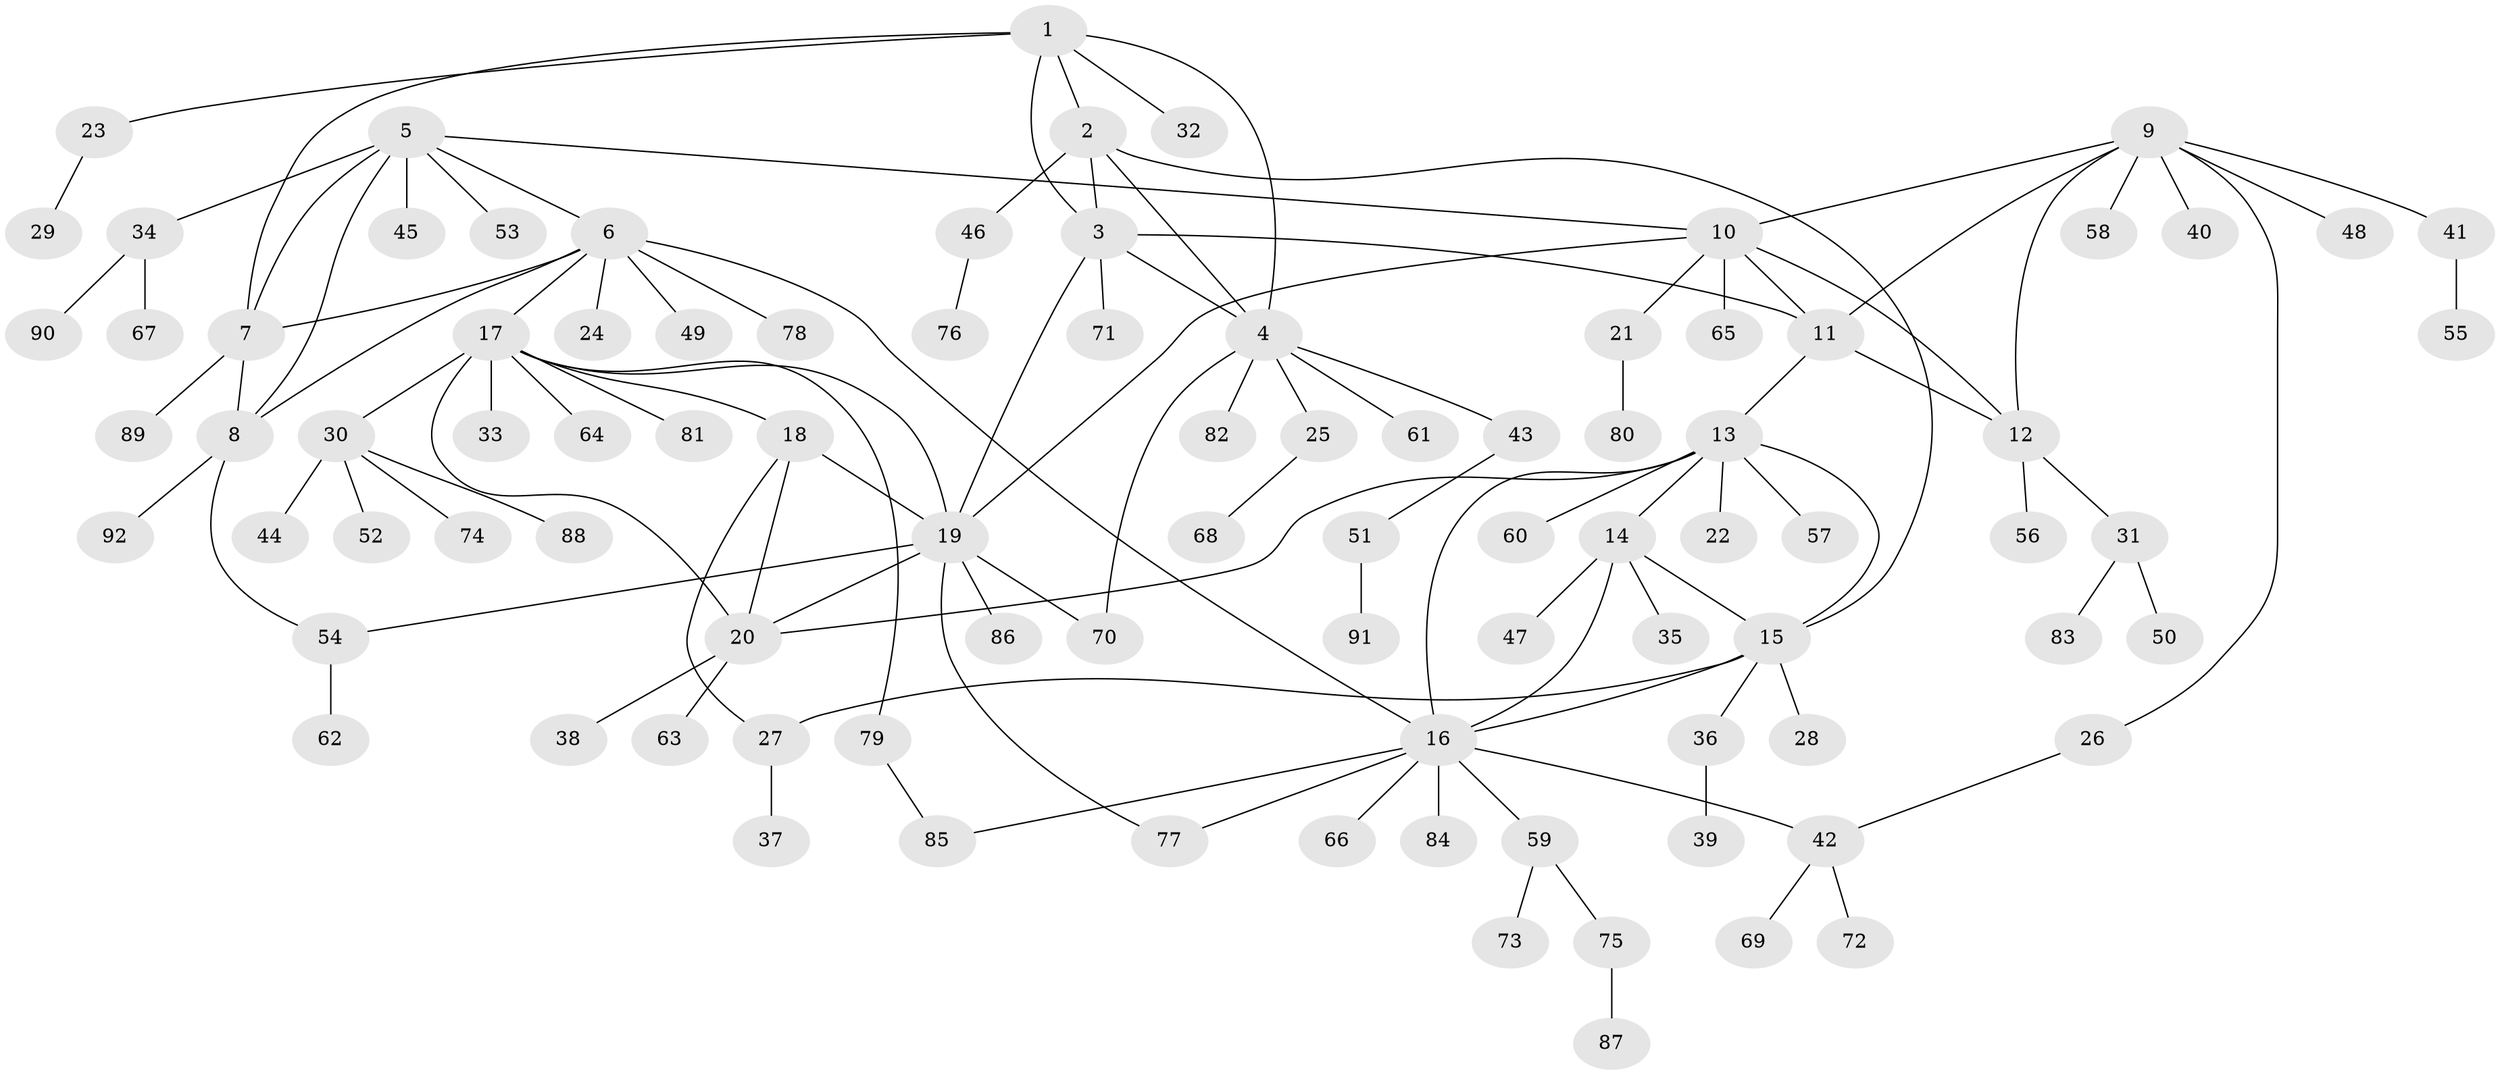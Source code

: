 // Generated by graph-tools (version 1.1) at 2025/50/03/09/25 03:50:34]
// undirected, 92 vertices, 118 edges
graph export_dot {
graph [start="1"]
  node [color=gray90,style=filled];
  1;
  2;
  3;
  4;
  5;
  6;
  7;
  8;
  9;
  10;
  11;
  12;
  13;
  14;
  15;
  16;
  17;
  18;
  19;
  20;
  21;
  22;
  23;
  24;
  25;
  26;
  27;
  28;
  29;
  30;
  31;
  32;
  33;
  34;
  35;
  36;
  37;
  38;
  39;
  40;
  41;
  42;
  43;
  44;
  45;
  46;
  47;
  48;
  49;
  50;
  51;
  52;
  53;
  54;
  55;
  56;
  57;
  58;
  59;
  60;
  61;
  62;
  63;
  64;
  65;
  66;
  67;
  68;
  69;
  70;
  71;
  72;
  73;
  74;
  75;
  76;
  77;
  78;
  79;
  80;
  81;
  82;
  83;
  84;
  85;
  86;
  87;
  88;
  89;
  90;
  91;
  92;
  1 -- 2;
  1 -- 3;
  1 -- 4;
  1 -- 7;
  1 -- 23;
  1 -- 32;
  2 -- 3;
  2 -- 4;
  2 -- 15;
  2 -- 46;
  3 -- 4;
  3 -- 11;
  3 -- 19;
  3 -- 71;
  4 -- 25;
  4 -- 43;
  4 -- 61;
  4 -- 70;
  4 -- 82;
  5 -- 6;
  5 -- 7;
  5 -- 8;
  5 -- 10;
  5 -- 34;
  5 -- 45;
  5 -- 53;
  6 -- 7;
  6 -- 8;
  6 -- 16;
  6 -- 17;
  6 -- 24;
  6 -- 49;
  6 -- 78;
  7 -- 8;
  7 -- 89;
  8 -- 54;
  8 -- 92;
  9 -- 10;
  9 -- 11;
  9 -- 12;
  9 -- 26;
  9 -- 40;
  9 -- 41;
  9 -- 48;
  9 -- 58;
  10 -- 11;
  10 -- 12;
  10 -- 19;
  10 -- 21;
  10 -- 65;
  11 -- 12;
  11 -- 13;
  12 -- 31;
  12 -- 56;
  13 -- 14;
  13 -- 15;
  13 -- 16;
  13 -- 20;
  13 -- 22;
  13 -- 57;
  13 -- 60;
  14 -- 15;
  14 -- 16;
  14 -- 35;
  14 -- 47;
  15 -- 16;
  15 -- 27;
  15 -- 28;
  15 -- 36;
  16 -- 42;
  16 -- 59;
  16 -- 66;
  16 -- 77;
  16 -- 84;
  16 -- 85;
  17 -- 18;
  17 -- 19;
  17 -- 20;
  17 -- 30;
  17 -- 33;
  17 -- 64;
  17 -- 79;
  17 -- 81;
  18 -- 19;
  18 -- 20;
  18 -- 27;
  19 -- 20;
  19 -- 54;
  19 -- 70;
  19 -- 77;
  19 -- 86;
  20 -- 38;
  20 -- 63;
  21 -- 80;
  23 -- 29;
  25 -- 68;
  26 -- 42;
  27 -- 37;
  30 -- 44;
  30 -- 52;
  30 -- 74;
  30 -- 88;
  31 -- 50;
  31 -- 83;
  34 -- 67;
  34 -- 90;
  36 -- 39;
  41 -- 55;
  42 -- 69;
  42 -- 72;
  43 -- 51;
  46 -- 76;
  51 -- 91;
  54 -- 62;
  59 -- 73;
  59 -- 75;
  75 -- 87;
  79 -- 85;
}
